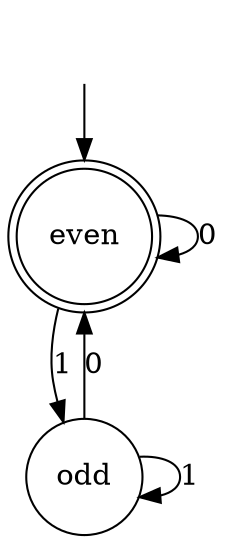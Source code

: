 digraph Automaton {

even [shape = doublecircle];

_nil [style = invis];

odd [shape = circle];

odd -> odd [label = "1"];

_nil -> even;

even -> odd [label = "1"];

odd -> even [label = "0"];

even -> even [label = "0"];

}
